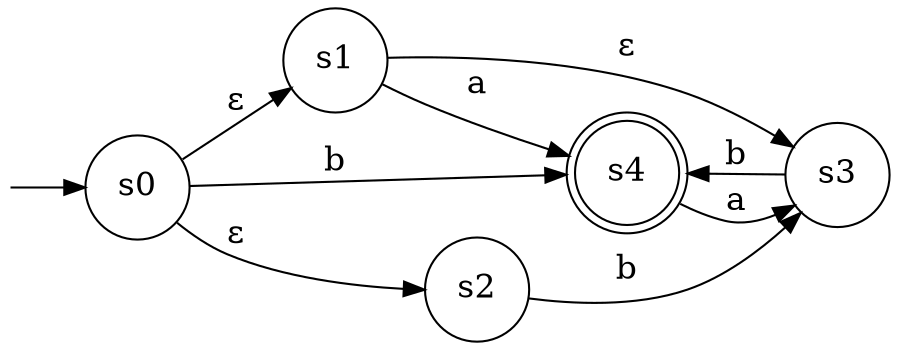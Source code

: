 digraph G {
rankdir="LR"
imagescale=true
margin="0,0"
ratio=compress
node[fontsize=16,fixedsize=true,width=0.7,shape=circle,rank=min]
edge[fontsize=16]
maxiter=500
	start -> s0
	s0 -> s1 [label="&epsilon;"]
	s0 -> s2 [label="&epsilon;"]
	s0 -> s4 [label="b"]
	s1 -> s3 [label="&epsilon;"]
	s1 -> s4 [label="a"]
	s2 -> s3 [label="b"]
	s3 -> s4 [label="b"]
	s4 -> s3 [label="a"]

	
	start [shape=point,style="invis",width=0]
	s0; s1; s2;	s3; s4 [shape=doublecircle];
}
